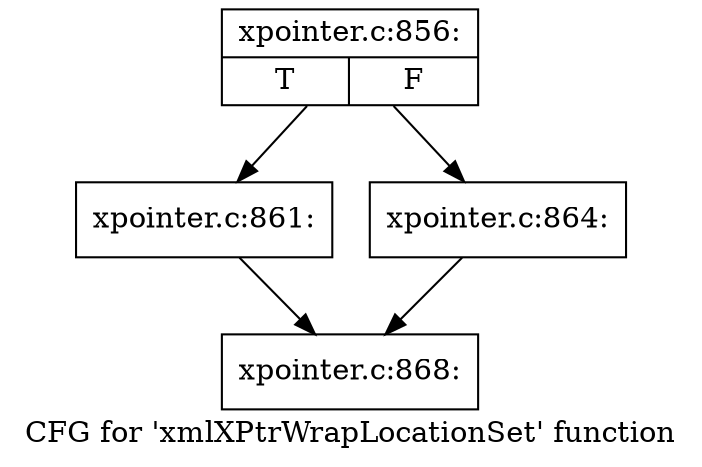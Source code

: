 digraph "CFG for 'xmlXPtrWrapLocationSet' function" {
	label="CFG for 'xmlXPtrWrapLocationSet' function";

	Node0x50f5c50 [shape=record,label="{xpointer.c:856:|{<s0>T|<s1>F}}"];
	Node0x50f5c50 -> Node0x50f6150;
	Node0x50f5c50 -> Node0x50f61a0;
	Node0x50f6150 [shape=record,label="{xpointer.c:861:}"];
	Node0x50f6150 -> Node0x50fbc20;
	Node0x50f61a0 [shape=record,label="{xpointer.c:864:}"];
	Node0x50f61a0 -> Node0x50fbc20;
	Node0x50fbc20 [shape=record,label="{xpointer.c:868:}"];
}
